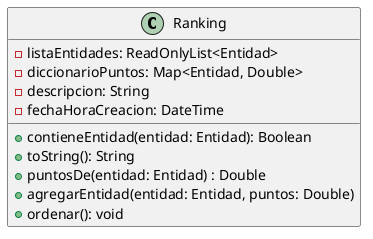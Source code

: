 @startuml
'https://plantuml.com/class-diagram

class Ranking{
 - listaEntidades: ReadOnlyList<Entidad>
 - diccionarioPuntos: Map<Entidad, Double>
 - descripcion: String
 - fechaHoraCreacion: DateTime

 + contieneEntidad(entidad: Entidad): Boolean
 + toString(): String
 + puntosDe(entidad: Entidad) : Double
 + agregarEntidad(entidad: Entidad, puntos: Double)
 + ordenar(): void
}

@enduml